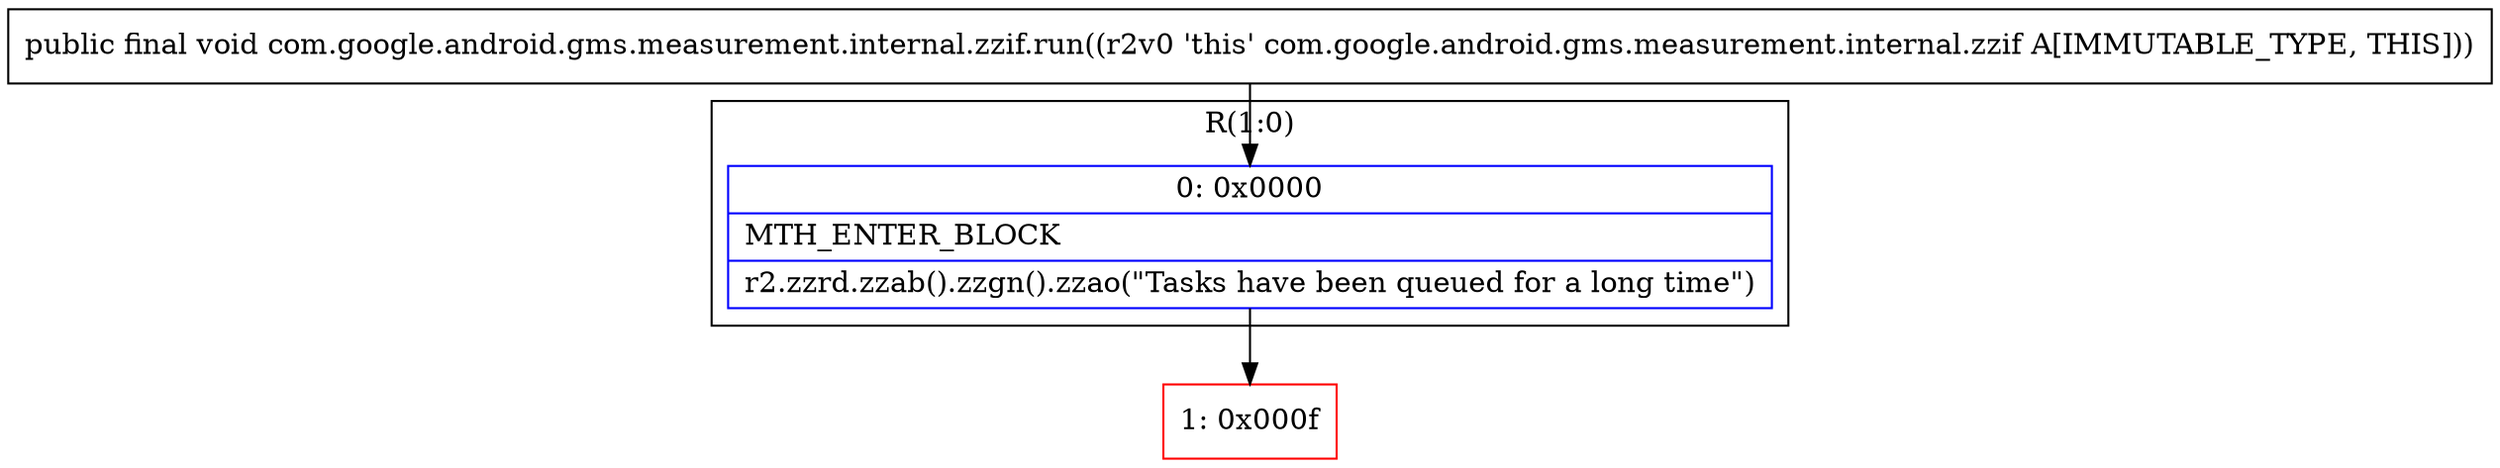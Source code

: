 digraph "CFG forcom.google.android.gms.measurement.internal.zzif.run()V" {
subgraph cluster_Region_1697667460 {
label = "R(1:0)";
node [shape=record,color=blue];
Node_0 [shape=record,label="{0\:\ 0x0000|MTH_ENTER_BLOCK\l|r2.zzrd.zzab().zzgn().zzao(\"Tasks have been queued for a long time\")\l}"];
}
Node_1 [shape=record,color=red,label="{1\:\ 0x000f}"];
MethodNode[shape=record,label="{public final void com.google.android.gms.measurement.internal.zzif.run((r2v0 'this' com.google.android.gms.measurement.internal.zzif A[IMMUTABLE_TYPE, THIS])) }"];
MethodNode -> Node_0;
Node_0 -> Node_1;
}

